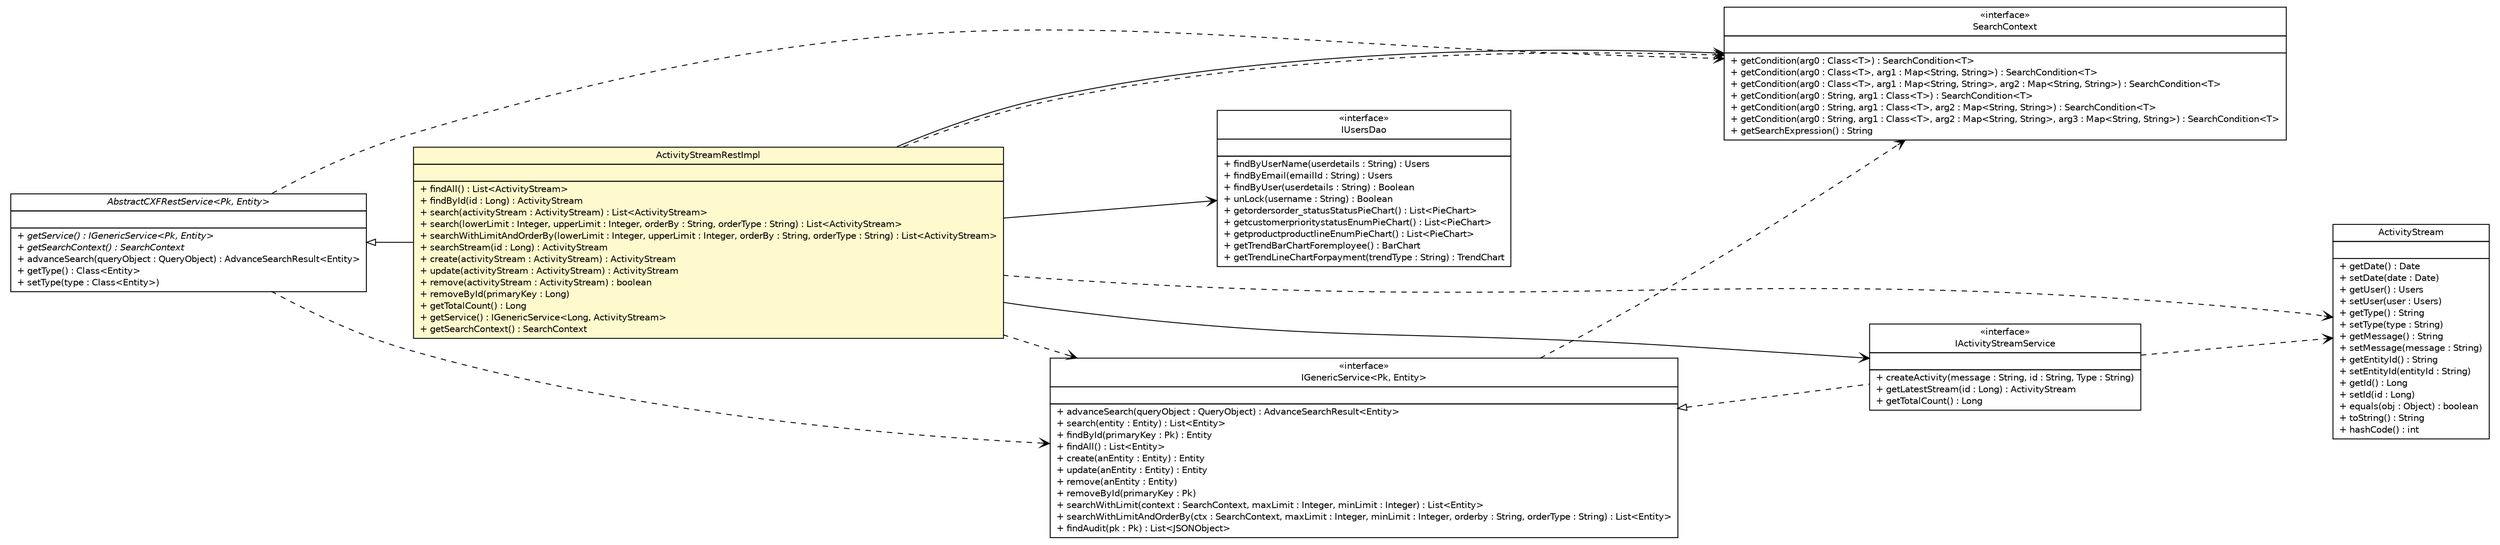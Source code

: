 #!/usr/local/bin/dot
#
# Class diagram 
# Generated by UMLGraph version 5.1 (http://www.umlgraph.org/)
#

digraph G {
	edge [fontname="Helvetica",fontsize=10,labelfontname="Helvetica",labelfontsize=10];
	node [fontname="Helvetica",fontsize=10,shape=plaintext];
	nodesep=0.25;
	ranksep=0.5;
	rankdir=LR;
	// com.inn.headstartdemo.service.IActivityStreamService
	c43169 [label=<<table title="com.inn.headstartdemo.service.IActivityStreamService" border="0" cellborder="1" cellspacing="0" cellpadding="2" port="p" href="../../service/IActivityStreamService.html">
		<tr><td><table border="0" cellspacing="0" cellpadding="1">
<tr><td align="center" balign="center"> &#171;interface&#187; </td></tr>
<tr><td align="center" balign="center"> IActivityStreamService </td></tr>
		</table></td></tr>
		<tr><td><table border="0" cellspacing="0" cellpadding="1">
<tr><td align="left" balign="left">  </td></tr>
		</table></td></tr>
		<tr><td><table border="0" cellspacing="0" cellpadding="1">
<tr><td align="left" balign="left"> + createActivity(message : String, id : String, Type : String) </td></tr>
<tr><td align="left" balign="left"> + getLatestStream(id : Long) : ActivityStream </td></tr>
<tr><td align="left" balign="left"> + getTotalCount() : Long </td></tr>
		</table></td></tr>
		</table>>, fontname="Helvetica", fontcolor="black", fontsize=10.0];
	// com.inn.headstartdemo.service.generic.IGenericService<Pk, Entity>
	c43177 [label=<<table title="com.inn.headstartdemo.service.generic.IGenericService" border="0" cellborder="1" cellspacing="0" cellpadding="2" port="p" href="../../service/generic/IGenericService.html">
		<tr><td><table border="0" cellspacing="0" cellpadding="1">
<tr><td align="center" balign="center"> &#171;interface&#187; </td></tr>
<tr><td align="center" balign="center"> IGenericService&lt;Pk, Entity&gt; </td></tr>
		</table></td></tr>
		<tr><td><table border="0" cellspacing="0" cellpadding="1">
<tr><td align="left" balign="left">  </td></tr>
		</table></td></tr>
		<tr><td><table border="0" cellspacing="0" cellpadding="1">
<tr><td align="left" balign="left"> + advanceSearch(queryObject : QueryObject) : AdvanceSearchResult&lt;Entity&gt; </td></tr>
<tr><td align="left" balign="left"> + search(entity : Entity) : List&lt;Entity&gt; </td></tr>
<tr><td align="left" balign="left"> + findById(primaryKey : Pk) : Entity </td></tr>
<tr><td align="left" balign="left"> + findAll() : List&lt;Entity&gt; </td></tr>
<tr><td align="left" balign="left"> + create(anEntity : Entity) : Entity </td></tr>
<tr><td align="left" balign="left"> + update(anEntity : Entity) : Entity </td></tr>
<tr><td align="left" balign="left"> + remove(anEntity : Entity) </td></tr>
<tr><td align="left" balign="left"> + removeById(primaryKey : Pk) </td></tr>
<tr><td align="left" balign="left"> + searchWithLimit(context : SearchContext, maxLimit : Integer, minLimit : Integer) : List&lt;Entity&gt; </td></tr>
<tr><td align="left" balign="left"> + searchWithLimitAndOrderBy(ctx : SearchContext, maxLimit : Integer, minLimit : Integer, orderby : String, orderType : String) : List&lt;Entity&gt; </td></tr>
<tr><td align="left" balign="left"> + findAudit(pk : Pk) : List&lt;JSONObject&gt; </td></tr>
		</table></td></tr>
		</table>>, fontname="Helvetica", fontcolor="black", fontsize=10.0];
	// com.inn.headstartdemo.rest.generic.AbstractCXFRestService<Pk, Entity>
	c43215 [label=<<table title="com.inn.headstartdemo.rest.generic.AbstractCXFRestService" border="0" cellborder="1" cellspacing="0" cellpadding="2" port="p" href="../generic/AbstractCXFRestService.html">
		<tr><td><table border="0" cellspacing="0" cellpadding="1">
<tr><td align="center" balign="center"><font face="Helvetica-Oblique"> AbstractCXFRestService&lt;Pk, Entity&gt; </font></td></tr>
		</table></td></tr>
		<tr><td><table border="0" cellspacing="0" cellpadding="1">
<tr><td align="left" balign="left">  </td></tr>
		</table></td></tr>
		<tr><td><table border="0" cellspacing="0" cellpadding="1">
<tr><td align="left" balign="left"><font face="Helvetica-Oblique" point-size="10.0"> + getService() : IGenericService&lt;Pk, Entity&gt; </font></td></tr>
<tr><td align="left" balign="left"><font face="Helvetica-Oblique" point-size="10.0"> + getSearchContext() : SearchContext </font></td></tr>
<tr><td align="left" balign="left"> + advanceSearch(queryObject : QueryObject) : AdvanceSearchResult&lt;Entity&gt; </td></tr>
<tr><td align="left" balign="left"> + getType() : Class&lt;Entity&gt; </td></tr>
<tr><td align="left" balign="left"> + setType(type : Class&lt;Entity&gt;) </td></tr>
		</table></td></tr>
		</table>>, fontname="Helvetica", fontcolor="black", fontsize=10.0];
	// com.inn.headstartdemo.rest.impl.ActivityStreamRestImpl
	c43232 [label=<<table title="com.inn.headstartdemo.rest.impl.ActivityStreamRestImpl" border="0" cellborder="1" cellspacing="0" cellpadding="2" port="p" bgcolor="lemonChiffon" href="./ActivityStreamRestImpl.html">
		<tr><td><table border="0" cellspacing="0" cellpadding="1">
<tr><td align="center" balign="center"> ActivityStreamRestImpl </td></tr>
		</table></td></tr>
		<tr><td><table border="0" cellspacing="0" cellpadding="1">
<tr><td align="left" balign="left">  </td></tr>
		</table></td></tr>
		<tr><td><table border="0" cellspacing="0" cellpadding="1">
<tr><td align="left" balign="left"> + findAll() : List&lt;ActivityStream&gt; </td></tr>
<tr><td align="left" balign="left"> + findById(id : Long) : ActivityStream </td></tr>
<tr><td align="left" balign="left"> + search(activityStream : ActivityStream) : List&lt;ActivityStream&gt; </td></tr>
<tr><td align="left" balign="left"> + search(lowerLimit : Integer, upperLimit : Integer, orderBy : String, orderType : String) : List&lt;ActivityStream&gt; </td></tr>
<tr><td align="left" balign="left"> + searchWithLimitAndOrderBy(lowerLimit : Integer, upperLimit : Integer, orderBy : String, orderType : String) : List&lt;ActivityStream&gt; </td></tr>
<tr><td align="left" balign="left"> + searchStream(id : Long) : ActivityStream </td></tr>
<tr><td align="left" balign="left"> + create(activityStream : ActivityStream) : ActivityStream </td></tr>
<tr><td align="left" balign="left"> + update(activityStream : ActivityStream) : ActivityStream </td></tr>
<tr><td align="left" balign="left"> + remove(activityStream : ActivityStream) : boolean </td></tr>
<tr><td align="left" balign="left"> + removeById(primaryKey : Long) </td></tr>
<tr><td align="left" balign="left"> + getTotalCount() : Long </td></tr>
<tr><td align="left" balign="left"> + getService() : IGenericService&lt;Long, ActivityStream&gt; </td></tr>
<tr><td align="left" balign="left"> + getSearchContext() : SearchContext </td></tr>
		</table></td></tr>
		</table>>, fontname="Helvetica", fontcolor="black", fontsize=10.0];
	// com.inn.headstartdemo.model.ActivityStream
	c43261 [label=<<table title="com.inn.headstartdemo.model.ActivityStream" border="0" cellborder="1" cellspacing="0" cellpadding="2" port="p" href="../../model/ActivityStream.html">
		<tr><td><table border="0" cellspacing="0" cellpadding="1">
<tr><td align="center" balign="center"> ActivityStream </td></tr>
		</table></td></tr>
		<tr><td><table border="0" cellspacing="0" cellpadding="1">
<tr><td align="left" balign="left">  </td></tr>
		</table></td></tr>
		<tr><td><table border="0" cellspacing="0" cellpadding="1">
<tr><td align="left" balign="left"> + getDate() : Date </td></tr>
<tr><td align="left" balign="left"> + setDate(date : Date) </td></tr>
<tr><td align="left" balign="left"> + getUser() : Users </td></tr>
<tr><td align="left" balign="left"> + setUser(user : Users) </td></tr>
<tr><td align="left" balign="left"> + getType() : String </td></tr>
<tr><td align="left" balign="left"> + setType(type : String) </td></tr>
<tr><td align="left" balign="left"> + getMessage() : String </td></tr>
<tr><td align="left" balign="left"> + setMessage(message : String) </td></tr>
<tr><td align="left" balign="left"> + getEntityId() : String </td></tr>
<tr><td align="left" balign="left"> + setEntityId(entityId : String) </td></tr>
<tr><td align="left" balign="left"> + getId() : Long </td></tr>
<tr><td align="left" balign="left"> + setId(id : Long) </td></tr>
<tr><td align="left" balign="left"> + equals(obj : Object) : boolean </td></tr>
<tr><td align="left" balign="left"> + toString() : String </td></tr>
<tr><td align="left" balign="left"> + hashCode() : int </td></tr>
		</table></td></tr>
		</table>>, fontname="Helvetica", fontcolor="black", fontsize=10.0];
	// com.inn.headstartdemo.dao.IUsersDao
	c43311 [label=<<table title="com.inn.headstartdemo.dao.IUsersDao" border="0" cellborder="1" cellspacing="0" cellpadding="2" port="p" href="../../dao/IUsersDao.html">
		<tr><td><table border="0" cellspacing="0" cellpadding="1">
<tr><td align="center" balign="center"> &#171;interface&#187; </td></tr>
<tr><td align="center" balign="center"> IUsersDao </td></tr>
		</table></td></tr>
		<tr><td><table border="0" cellspacing="0" cellpadding="1">
<tr><td align="left" balign="left">  </td></tr>
		</table></td></tr>
		<tr><td><table border="0" cellspacing="0" cellpadding="1">
<tr><td align="left" balign="left"> + findByUserName(userdetails : String) : Users </td></tr>
<tr><td align="left" balign="left"> + findByEmail(emailId : String) : Users </td></tr>
<tr><td align="left" balign="left"> + findByUser(userdetails : String) : Boolean </td></tr>
<tr><td align="left" balign="left"> + unLock(username : String) : Boolean </td></tr>
<tr><td align="left" balign="left"> + getordersorder_statusStatusPieChart() : List&lt;PieChart&gt; </td></tr>
<tr><td align="left" balign="left"> + getcustomerprioritystatusEnumPieChart() : List&lt;PieChart&gt; </td></tr>
<tr><td align="left" balign="left"> + getproductproductlineEnumPieChart() : List&lt;PieChart&gt; </td></tr>
<tr><td align="left" balign="left"> + getTrendBarChartForemployee() : BarChart </td></tr>
<tr><td align="left" balign="left"> + getTrendLineChartForpayment(trendType : String) : TrendChart </td></tr>
		</table></td></tr>
		</table>>, fontname="Helvetica", fontcolor="black", fontsize=10.0];
	//com.inn.headstartdemo.service.IActivityStreamService implements com.inn.headstartdemo.service.generic.IGenericService<Pk, Entity>
	c43177:p -> c43169:p [dir=back,arrowtail=empty,style=dashed];
	//com.inn.headstartdemo.rest.impl.ActivityStreamRestImpl extends com.inn.headstartdemo.rest.generic.AbstractCXFRestService<java.lang.Long, com.inn.headstartdemo.model.ActivityStream>
	c43215:p -> c43232:p [dir=back,arrowtail=empty];
	// com.inn.headstartdemo.rest.impl.ActivityStreamRestImpl NAVASSOC com.inn.headstartdemo.service.IActivityStreamService
	c43232:p -> c43169:p [taillabel="", label="", headlabel="", fontname="Helvetica", fontcolor="black", fontsize=10.0, color="black", arrowhead=open];
	// com.inn.headstartdemo.rest.impl.ActivityStreamRestImpl NAVASSOC com.inn.headstartdemo.dao.IUsersDao
	c43232:p -> c43311:p [taillabel="", label="", headlabel="", fontname="Helvetica", fontcolor="black", fontsize=10.0, color="black", arrowhead=open];
	// com.inn.headstartdemo.rest.impl.ActivityStreamRestImpl NAVASSOC org.apache.cxf.jaxrs.ext.search.SearchContext
	c43232:p -> c43355:p [taillabel="", label="", headlabel="", fontname="Helvetica", fontcolor="black", fontsize=10.0, color="black", arrowhead=open];
	// com.inn.headstartdemo.service.IActivityStreamService DEPEND com.inn.headstartdemo.model.ActivityStream
	c43169:p -> c43261:p [taillabel="", label="", headlabel="", fontname="Helvetica", fontcolor="black", fontsize=10.0, color="black", arrowhead=open, style=dashed];
	// com.inn.headstartdemo.service.generic.IGenericService<Pk, Entity> DEPEND org.apache.cxf.jaxrs.ext.search.SearchContext
	c43177:p -> c43355:p [taillabel="", label="", headlabel="", fontname="Helvetica", fontcolor="black", fontsize=10.0, color="black", arrowhead=open, style=dashed];
	// com.inn.headstartdemo.rest.generic.AbstractCXFRestService<Pk, Entity> DEPEND org.apache.cxf.jaxrs.ext.search.SearchContext
	c43215:p -> c43355:p [taillabel="", label="", headlabel="", fontname="Helvetica", fontcolor="black", fontsize=10.0, color="black", arrowhead=open, style=dashed];
	// com.inn.headstartdemo.rest.generic.AbstractCXFRestService<Pk, Entity> DEPEND com.inn.headstartdemo.service.generic.IGenericService<Pk, Entity>
	c43215:p -> c43177:p [taillabel="", label="", headlabel="", fontname="Helvetica", fontcolor="black", fontsize=10.0, color="black", arrowhead=open, style=dashed];
	// com.inn.headstartdemo.rest.impl.ActivityStreamRestImpl DEPEND com.inn.headstartdemo.model.ActivityStream
	c43232:p -> c43261:p [taillabel="", label="", headlabel="", fontname="Helvetica", fontcolor="black", fontsize=10.0, color="black", arrowhead=open, style=dashed];
	// com.inn.headstartdemo.rest.impl.ActivityStreamRestImpl DEPEND com.inn.headstartdemo.service.generic.IGenericService<Pk, Entity>
	c43232:p -> c43177:p [taillabel="", label="", headlabel="", fontname="Helvetica", fontcolor="black", fontsize=10.0, color="black", arrowhead=open, style=dashed];
	// com.inn.headstartdemo.rest.impl.ActivityStreamRestImpl DEPEND org.apache.cxf.jaxrs.ext.search.SearchContext
	c43232:p -> c43355:p [taillabel="", label="", headlabel="", fontname="Helvetica", fontcolor="black", fontsize=10.0, color="black", arrowhead=open, style=dashed];
	// org.apache.cxf.jaxrs.ext.search.SearchContext
	c43355 [label=<<table title="org.apache.cxf.jaxrs.ext.search.SearchContext" border="0" cellborder="1" cellspacing="0" cellpadding="2" port="p" href="http://java.sun.com/j2se/1.4.2/docs/api/org/apache/cxf/jaxrs/ext/search/SearchContext.html">
		<tr><td><table border="0" cellspacing="0" cellpadding="1">
<tr><td align="center" balign="center"> &#171;interface&#187; </td></tr>
<tr><td align="center" balign="center"> SearchContext </td></tr>
		</table></td></tr>
		<tr><td><table border="0" cellspacing="0" cellpadding="1">
<tr><td align="left" balign="left">  </td></tr>
		</table></td></tr>
		<tr><td><table border="0" cellspacing="0" cellpadding="1">
<tr><td align="left" balign="left"> + getCondition(arg0 : Class&lt;T&gt;) : SearchCondition&lt;T&gt; </td></tr>
<tr><td align="left" balign="left"> + getCondition(arg0 : Class&lt;T&gt;, arg1 : Map&lt;String, String&gt;) : SearchCondition&lt;T&gt; </td></tr>
<tr><td align="left" balign="left"> + getCondition(arg0 : Class&lt;T&gt;, arg1 : Map&lt;String, String&gt;, arg2 : Map&lt;String, String&gt;) : SearchCondition&lt;T&gt; </td></tr>
<tr><td align="left" balign="left"> + getCondition(arg0 : String, arg1 : Class&lt;T&gt;) : SearchCondition&lt;T&gt; </td></tr>
<tr><td align="left" balign="left"> + getCondition(arg0 : String, arg1 : Class&lt;T&gt;, arg2 : Map&lt;String, String&gt;) : SearchCondition&lt;T&gt; </td></tr>
<tr><td align="left" balign="left"> + getCondition(arg0 : String, arg1 : Class&lt;T&gt;, arg2 : Map&lt;String, String&gt;, arg3 : Map&lt;String, String&gt;) : SearchCondition&lt;T&gt; </td></tr>
<tr><td align="left" balign="left"> + getSearchExpression() : String </td></tr>
		</table></td></tr>
		</table>>, fontname="Helvetica", fontcolor="black", fontsize=10.0];
}


